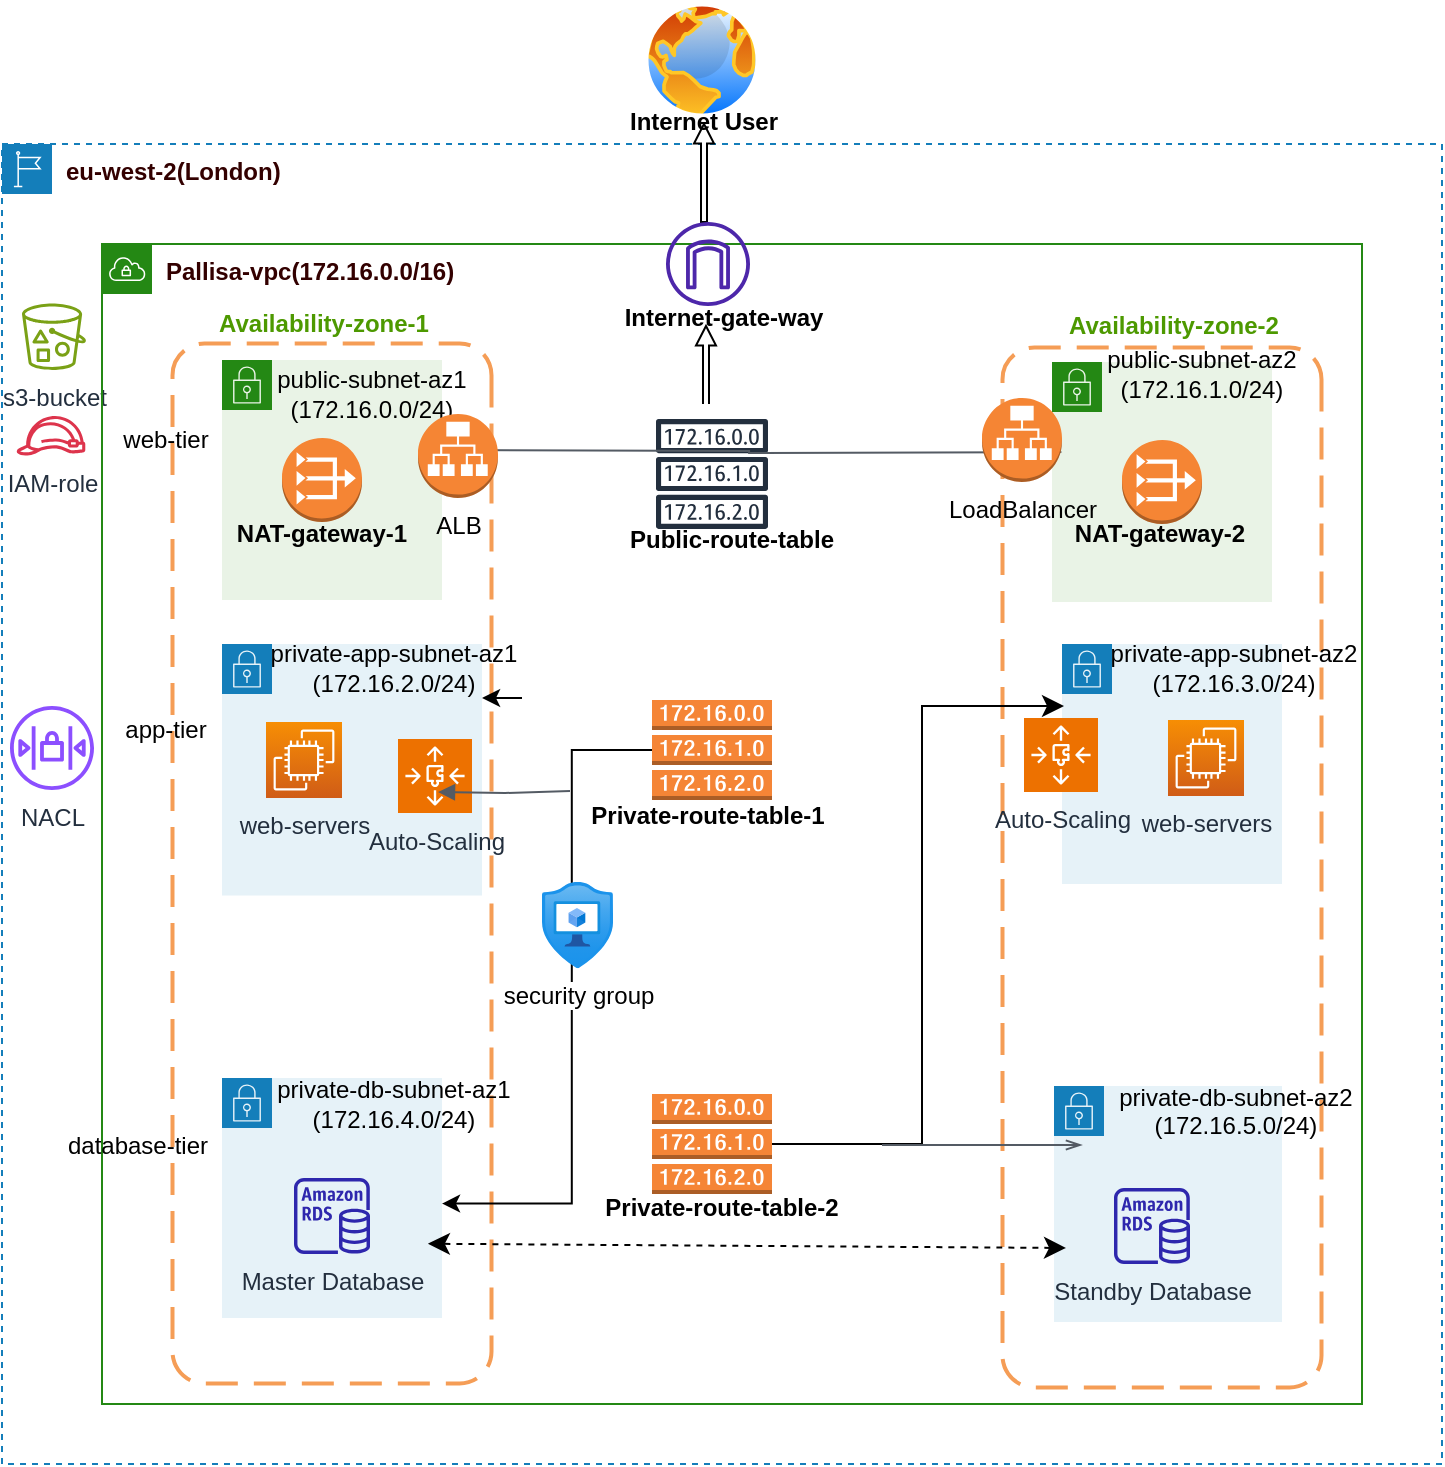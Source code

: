 <mxfile version="24.7.14">
  <diagram name="Page-1" id="TqnI2ub-_6kwJCbExEDC">
    <mxGraphModel dx="794" dy="539" grid="1" gridSize="10" guides="1" tooltips="1" connect="1" arrows="1" fold="1" page="1" pageScale="1" pageWidth="827" pageHeight="1169" math="0" shadow="0">
      <root>
        <mxCell id="0" />
        <mxCell id="1" parent="0" />
        <mxCell id="yGgAyHmsajy38QPP3W2E-4" value="&lt;font color=&quot;#330000&quot;&gt;&lt;b&gt;eu-west-2(London)&lt;/b&gt;&lt;/font&gt;" style="points=[[0,0],[0.25,0],[0.5,0],[0.75,0],[1,0],[1,0.25],[1,0.5],[1,0.75],[1,1],[0.75,1],[0.5,1],[0.25,1],[0,1],[0,0.75],[0,0.5],[0,0.25]];outlineConnect=0;gradientColor=none;html=1;whiteSpace=wrap;fontSize=12;fontStyle=0;container=1;pointerEvents=0;collapsible=0;recursiveResize=0;shape=mxgraph.aws4.group;grIcon=mxgraph.aws4.group_region;strokeColor=#147EBA;fillColor=none;verticalAlign=top;align=left;spacingLeft=30;fontColor=#147EBA;dashed=1;" parent="1" vertex="1">
          <mxGeometry x="70" y="130" width="720" height="660" as="geometry" />
        </mxCell>
        <mxCell id="l3h1iXhtRUFRe_0hEHng-68" value="" style="shape=singleArrow;direction=north;whiteSpace=wrap;html=1;" parent="yGgAyHmsajy38QPP3W2E-4" vertex="1">
          <mxGeometry x="346" y="-10" width="10" height="49" as="geometry" />
        </mxCell>
        <mxCell id="l3h1iXhtRUFRe_0hEHng-69" value="" style="shape=singleArrow;direction=north;whiteSpace=wrap;html=1;" parent="yGgAyHmsajy38QPP3W2E-4" vertex="1">
          <mxGeometry x="347" y="91" width="10" height="49" as="geometry" />
        </mxCell>
        <mxCell id="9jXI5bw4HcY4SePg3W03-1" value="IAM-role" style="sketch=0;outlineConnect=0;fontColor=#232F3E;gradientColor=none;fillColor=#DD344C;strokeColor=none;dashed=0;verticalLabelPosition=bottom;verticalAlign=top;align=center;html=1;fontSize=12;fontStyle=0;aspect=fixed;pointerEvents=1;shape=mxgraph.aws4.role;" parent="yGgAyHmsajy38QPP3W2E-4" vertex="1">
          <mxGeometry x="7" y="136" width="35" height="19.74" as="geometry" />
        </mxCell>
        <mxCell id="9jXI5bw4HcY4SePg3W03-11" value="s3-bucket" style="sketch=0;outlineConnect=0;fontColor=#232F3E;gradientColor=none;fillColor=#7AA116;strokeColor=none;dashed=0;verticalLabelPosition=bottom;verticalAlign=top;align=center;html=1;fontSize=12;fontStyle=0;aspect=fixed;pointerEvents=1;shape=mxgraph.aws4.bucket_with_objects;" parent="yGgAyHmsajy38QPP3W2E-4" vertex="1">
          <mxGeometry x="10" y="79.72" width="32" height="33.28" as="geometry" />
        </mxCell>
        <mxCell id="dD0jsyCHTaaFEvXc3gus-5" value="NACL" style="sketch=0;outlineConnect=0;fontColor=#232F3E;gradientColor=none;fillColor=#8C4FFF;strokeColor=none;dashed=0;verticalLabelPosition=bottom;verticalAlign=top;align=center;html=1;fontSize=12;fontStyle=0;aspect=fixed;pointerEvents=1;shape=mxgraph.aws4.network_access_control_list;" parent="yGgAyHmsajy38QPP3W2E-4" vertex="1">
          <mxGeometry x="4" y="281" width="42" height="42" as="geometry" />
        </mxCell>
        <mxCell id="yGgAyHmsajy38QPP3W2E-8" value="&lt;font color=&quot;#330000&quot;&gt;&lt;span style=&quot;caret-color: rgb(51, 0, 0);&quot;&gt;&lt;span&gt;Pallisa-vpc(172.16.0.0/16)&lt;/span&gt;&lt;/span&gt;&lt;/font&gt;" style="points=[[0,0],[0.25,0],[0.5,0],[0.75,0],[1,0],[1,0.25],[1,0.5],[1,0.75],[1,1],[0.75,1],[0.5,1],[0.25,1],[0,1],[0,0.75],[0,0.5],[0,0.25]];outlineConnect=0;gradientColor=none;html=1;whiteSpace=wrap;fontSize=12;fontStyle=1;container=1;pointerEvents=0;collapsible=0;recursiveResize=0;shape=mxgraph.aws4.group;grIcon=mxgraph.aws4.group_vpc;strokeColor=#248814;fillColor=none;verticalAlign=top;align=left;spacingLeft=30;fontColor=#AAB7B8;dashed=0;" parent="1" vertex="1">
          <mxGeometry x="120" y="180" width="630" height="580" as="geometry" />
        </mxCell>
        <mxCell id="yGgAyHmsajy38QPP3W2E-10" value="" style="rounded=1;arcSize=10;dashed=1;strokeColor=#F59D56;fillColor=none;gradientColor=none;dashPattern=8 4;strokeWidth=2;rotation=90;fontStyle=1" parent="yGgAyHmsajy38QPP3W2E-8" vertex="1">
          <mxGeometry x="-145" y="230" width="520" height="159.5" as="geometry" />
        </mxCell>
        <mxCell id="yGgAyHmsajy38QPP3W2E-15" value="" style="points=[[0,0],[0.25,0],[0.5,0],[0.75,0],[1,0],[1,0.25],[1,0.5],[1,0.75],[1,1],[0.75,1],[0.5,1],[0.25,1],[0,1],[0,0.75],[0,0.5],[0,0.25]];outlineConnect=0;gradientColor=none;html=1;whiteSpace=wrap;fontSize=12;fontStyle=0;container=1;pointerEvents=0;collapsible=0;recursiveResize=0;shape=mxgraph.aws4.group;grIcon=mxgraph.aws4.group_security_group;grStroke=0;strokeColor=#248814;fillColor=#E9F3E6;verticalAlign=top;align=left;spacingLeft=30;fontColor=#248814;dashed=0;" parent="yGgAyHmsajy38QPP3W2E-8" vertex="1">
          <mxGeometry x="60" y="58" width="110" height="120" as="geometry" />
        </mxCell>
        <mxCell id="l3h1iXhtRUFRe_0hEHng-8" value="" style="outlineConnect=0;dashed=0;verticalLabelPosition=bottom;verticalAlign=top;align=center;html=1;shape=mxgraph.aws3.vpc_nat_gateway;fillColor=#F58534;gradientColor=none;" parent="yGgAyHmsajy38QPP3W2E-15" vertex="1">
          <mxGeometry x="30" y="39" width="40" height="42" as="geometry" />
        </mxCell>
        <mxCell id="l3h1iXhtRUFRe_0hEHng-27" value="public-subnet-az1&lt;div&gt;(172.16.0.0/24)&lt;/div&gt;" style="text;html=1;strokeColor=none;fillColor=none;align=center;verticalAlign=middle;whiteSpace=wrap;rounded=0;" parent="yGgAyHmsajy38QPP3W2E-15" vertex="1">
          <mxGeometry x="20" y="2" width="110" height="30" as="geometry" />
        </mxCell>
        <mxCell id="l3h1iXhtRUFRe_0hEHng-71" value="NAT-gateway-1" style="text;html=1;strokeColor=none;fillColor=none;align=center;verticalAlign=middle;whiteSpace=wrap;rounded=0;fontStyle=1" parent="yGgAyHmsajy38QPP3W2E-15" vertex="1">
          <mxGeometry x="-5" y="72" width="110" height="30" as="geometry" />
        </mxCell>
        <mxCell id="yGgAyHmsajy38QPP3W2E-17" value="" style="rounded=1;arcSize=10;dashed=1;strokeColor=#F59D56;fillColor=none;gradientColor=none;dashPattern=8 4;strokeWidth=2;rotation=90;" parent="yGgAyHmsajy38QPP3W2E-8" vertex="1">
          <mxGeometry x="270" y="232" width="520" height="159.5" as="geometry" />
        </mxCell>
        <mxCell id="yGgAyHmsajy38QPP3W2E-18" value="" style="points=[[0,0],[0.25,0],[0.5,0],[0.75,0],[1,0],[1,0.25],[1,0.5],[1,0.75],[1,1],[0.75,1],[0.5,1],[0.25,1],[0,1],[0,0.75],[0,0.5],[0,0.25]];outlineConnect=0;gradientColor=none;html=1;whiteSpace=wrap;fontSize=12;fontStyle=0;container=1;pointerEvents=0;collapsible=0;recursiveResize=0;shape=mxgraph.aws4.group;grIcon=mxgraph.aws4.group_security_group;grStroke=0;strokeColor=#248814;fillColor=#E9F3E6;verticalAlign=top;align=left;spacingLeft=30;fontColor=#248814;dashed=0;" parent="yGgAyHmsajy38QPP3W2E-8" vertex="1">
          <mxGeometry x="475" y="59" width="110" height="120" as="geometry" />
        </mxCell>
        <mxCell id="l3h1iXhtRUFRe_0hEHng-9" value="" style="outlineConnect=0;dashed=0;verticalLabelPosition=bottom;verticalAlign=top;align=center;html=1;shape=mxgraph.aws3.vpc_nat_gateway;fillColor=#F58534;gradientColor=none;" parent="yGgAyHmsajy38QPP3W2E-18" vertex="1">
          <mxGeometry x="35" y="39" width="40" height="42" as="geometry" />
        </mxCell>
        <mxCell id="l3h1iXhtRUFRe_0hEHng-70" value="NAT-gateway-2" style="text;html=1;strokeColor=none;fillColor=none;align=center;verticalAlign=middle;whiteSpace=wrap;rounded=0;fontStyle=1" parent="yGgAyHmsajy38QPP3W2E-18" vertex="1">
          <mxGeometry x="-1" y="71" width="110" height="30" as="geometry" />
        </mxCell>
        <mxCell id="l3h1iXhtRUFRe_0hEHng-1" value="" style="points=[[0,0],[0.25,0],[0.5,0],[0.75,0],[1,0],[1,0.25],[1,0.5],[1,0.75],[1,1],[0.75,1],[0.5,1],[0.25,1],[0,1],[0,0.75],[0,0.5],[0,0.25]];outlineConnect=0;gradientColor=none;html=1;whiteSpace=wrap;fontSize=12;fontStyle=0;container=1;pointerEvents=0;collapsible=0;recursiveResize=0;shape=mxgraph.aws4.group;grIcon=mxgraph.aws4.group_security_group;grStroke=0;strokeColor=#147EBA;fillColor=#E6F2F8;verticalAlign=top;align=left;spacingLeft=30;fontColor=#147EBA;dashed=0;" parent="yGgAyHmsajy38QPP3W2E-8" vertex="1">
          <mxGeometry x="60" y="200" width="130" height="125.75" as="geometry" />
        </mxCell>
        <mxCell id="9jXI5bw4HcY4SePg3W03-4" value="Auto-Scaling" style="sketch=0;points=[[0,0,0],[0.25,0,0],[0.5,0,0],[0.75,0,0],[1,0,0],[0,1,0],[0.25,1,0],[0.5,1,0],[0.75,1,0],[1,1,0],[0,0.25,0],[0,0.5,0],[0,0.75,0],[1,0.25,0],[1,0.5,0],[1,0.75,0]];outlineConnect=0;fontColor=#232F3E;fillColor=#ED7100;strokeColor=#ffffff;dashed=0;verticalLabelPosition=bottom;verticalAlign=top;align=center;html=1;fontSize=12;fontStyle=0;aspect=fixed;shape=mxgraph.aws4.resourceIcon;resIcon=mxgraph.aws4.auto_scaling3;" parent="l3h1iXhtRUFRe_0hEHng-1" vertex="1">
          <mxGeometry x="88" y="47.5" width="37" height="37" as="geometry" />
        </mxCell>
        <mxCell id="l3h1iXhtRUFRe_0hEHng-3" value="" style="points=[[0,0],[0.25,0],[0.5,0],[0.75,0],[1,0],[1,0.25],[1,0.5],[1,0.75],[1,1],[0.75,1],[0.5,1],[0.25,1],[0,1],[0,0.75],[0,0.5],[0,0.25]];outlineConnect=0;gradientColor=none;html=1;whiteSpace=wrap;fontSize=12;fontStyle=0;container=1;pointerEvents=0;collapsible=0;recursiveResize=0;shape=mxgraph.aws4.group;grIcon=mxgraph.aws4.group_security_group;grStroke=0;strokeColor=#147EBA;fillColor=#E6F2F8;verticalAlign=top;align=left;spacingLeft=30;fontColor=#147EBA;dashed=0;" parent="yGgAyHmsajy38QPP3W2E-8" vertex="1">
          <mxGeometry x="60" y="417" width="110" height="120" as="geometry" />
        </mxCell>
        <mxCell id="l3h1iXhtRUFRe_0hEHng-13" value="Master Database" style="sketch=0;outlineConnect=0;fontColor=#232F3E;gradientColor=none;fillColor=#2E27AD;strokeColor=none;dashed=0;verticalLabelPosition=bottom;verticalAlign=top;align=center;html=1;fontSize=12;fontStyle=0;aspect=fixed;pointerEvents=1;shape=mxgraph.aws4.rds_instance;" parent="l3h1iXhtRUFRe_0hEHng-3" vertex="1">
          <mxGeometry x="36" y="50" width="38" height="38" as="geometry" />
        </mxCell>
        <mxCell id="l3h1iXhtRUFRe_0hEHng-5" value="" style="points=[[0,0],[0.25,0],[0.5,0],[0.75,0],[1,0],[1,0.25],[1,0.5],[1,0.75],[1,1],[0.75,1],[0.5,1],[0.25,1],[0,1],[0,0.75],[0,0.5],[0,0.25]];outlineConnect=0;gradientColor=none;html=1;whiteSpace=wrap;fontSize=12;fontStyle=0;container=1;pointerEvents=0;collapsible=0;recursiveResize=0;shape=mxgraph.aws4.group;grIcon=mxgraph.aws4.group_security_group;grStroke=0;strokeColor=#147EBA;fillColor=#E6F2F8;verticalAlign=top;align=left;spacingLeft=30;fontColor=#147EBA;dashed=0;" parent="yGgAyHmsajy38QPP3W2E-8" vertex="1">
          <mxGeometry x="476" y="421" width="114" height="118" as="geometry" />
        </mxCell>
        <mxCell id="l3h1iXhtRUFRe_0hEHng-14" value="Standby Database" style="sketch=0;outlineConnect=0;fontColor=#232F3E;gradientColor=none;fillColor=#2E27AD;strokeColor=none;dashed=0;verticalLabelPosition=bottom;verticalAlign=top;align=center;html=1;fontSize=12;fontStyle=0;aspect=fixed;pointerEvents=1;shape=mxgraph.aws4.rds_instance;" parent="l3h1iXhtRUFRe_0hEHng-5" vertex="1">
          <mxGeometry x="30" y="51" width="38" height="38" as="geometry" />
        </mxCell>
        <mxCell id="l3h1iXhtRUFRe_0hEHng-6" value="" style="points=[[0,0],[0.25,0],[0.5,0],[0.75,0],[1,0],[1,0.25],[1,0.5],[1,0.75],[1,1],[0.75,1],[0.5,1],[0.25,1],[0,1],[0,0.75],[0,0.5],[0,0.25]];outlineConnect=0;gradientColor=none;html=1;whiteSpace=wrap;fontSize=12;fontStyle=0;container=1;pointerEvents=0;collapsible=0;recursiveResize=0;shape=mxgraph.aws4.group;grIcon=mxgraph.aws4.group_security_group;grStroke=0;strokeColor=#147EBA;fillColor=#E6F2F8;verticalAlign=top;align=left;spacingLeft=30;fontColor=#147EBA;dashed=0;" parent="yGgAyHmsajy38QPP3W2E-8" vertex="1">
          <mxGeometry x="480" y="200" width="110" height="120" as="geometry" />
        </mxCell>
        <mxCell id="l3h1iXhtRUFRe_0hEHng-37" value="private-app-subnet-az2&lt;div&gt;(172.16.3.0/24)&lt;/div&gt;" style="text;html=1;strokeColor=none;fillColor=none;align=center;verticalAlign=middle;whiteSpace=wrap;rounded=0;" parent="l3h1iXhtRUFRe_0hEHng-6" vertex="1">
          <mxGeometry x="22" y="-3" width="128" height="30" as="geometry" />
        </mxCell>
        <mxCell id="l3h1iXhtRUFRe_0hEHng-7" value="" style="sketch=0;outlineConnect=0;fontColor=#232F3E;gradientColor=none;strokeColor=#232F3E;fillColor=#ffffff;dashed=0;verticalLabelPosition=bottom;verticalAlign=top;align=center;html=1;fontSize=12;fontStyle=0;aspect=fixed;shape=mxgraph.aws4.resourceIcon;resIcon=mxgraph.aws4.route_table;" parent="yGgAyHmsajy38QPP3W2E-8" vertex="1">
          <mxGeometry x="270" y="80" width="70" height="70" as="geometry" />
        </mxCell>
        <mxCell id="l3h1iXhtRUFRe_0hEHng-10" value="web-servers" style="sketch=0;points=[[0,0,0],[0.25,0,0],[0.5,0,0],[0.75,0,0],[1,0,0],[0,1,0],[0.25,1,0],[0.5,1,0],[0.75,1,0],[1,1,0],[0,0.25,0],[0,0.5,0],[0,0.75,0],[1,0.25,0],[1,0.5,0],[1,0.75,0]];outlineConnect=0;fontColor=#232F3E;gradientColor=#F78E04;gradientDirection=north;fillColor=#D05C17;strokeColor=#ffffff;dashed=0;verticalLabelPosition=bottom;verticalAlign=top;align=center;html=1;fontSize=12;fontStyle=0;aspect=fixed;shape=mxgraph.aws4.resourceIcon;resIcon=mxgraph.aws4.ec2;" parent="yGgAyHmsajy38QPP3W2E-8" vertex="1">
          <mxGeometry x="82" y="239" width="38" height="38" as="geometry" />
        </mxCell>
        <mxCell id="l3h1iXhtRUFRe_0hEHng-15" value="" style="sketch=0;outlineConnect=0;fontColor=#232F3E;gradientColor=none;fillColor=#4D27AA;strokeColor=none;dashed=0;verticalLabelPosition=bottom;verticalAlign=top;align=center;html=1;fontSize=12;fontStyle=0;aspect=fixed;pointerEvents=1;shape=mxgraph.aws4.internet_gateway;" parent="yGgAyHmsajy38QPP3W2E-8" vertex="1">
          <mxGeometry x="282" y="-11" width="42" height="42" as="geometry" />
        </mxCell>
        <mxCell id="l3h1iXhtRUFRe_0hEHng-65" value="" style="edgeStyle=orthogonalEdgeStyle;rounded=0;orthogonalLoop=1;jettySize=auto;html=1;entryX=0.827;entryY=0.155;entryDx=0;entryDy=0;entryPerimeter=0;" parent="yGgAyHmsajy38QPP3W2E-8" source="l3h1iXhtRUFRe_0hEHng-16" target="yGgAyHmsajy38QPP3W2E-10" edge="1">
          <mxGeometry relative="1" as="geometry">
            <Array as="points" />
          </mxGeometry>
        </mxCell>
        <mxCell id="l3h1iXhtRUFRe_0hEHng-16" value="" style="outlineConnect=0;dashed=0;verticalLabelPosition=bottom;verticalAlign=top;align=center;html=1;shape=mxgraph.aws3.route_table;fillColor=#F58536;gradientColor=none;" parent="yGgAyHmsajy38QPP3W2E-8" vertex="1">
          <mxGeometry x="275" y="228" width="60" height="50" as="geometry" />
        </mxCell>
        <mxCell id="l3h1iXhtRUFRe_0hEHng-17" value="" style="outlineConnect=0;dashed=0;verticalLabelPosition=bottom;verticalAlign=top;align=center;html=1;shape=mxgraph.aws3.route_table;fillColor=#F58536;gradientColor=none;" parent="yGgAyHmsajy38QPP3W2E-8" vertex="1">
          <mxGeometry x="275" y="425" width="60" height="50" as="geometry" />
        </mxCell>
        <mxCell id="l3h1iXhtRUFRe_0hEHng-23" value="Internet-gate-way" style="text;html=1;strokeColor=none;fillColor=none;align=center;verticalAlign=middle;whiteSpace=wrap;rounded=0;fontStyle=1" parent="yGgAyHmsajy38QPP3W2E-8" vertex="1">
          <mxGeometry x="256" y="22" width="110" height="30" as="geometry" />
        </mxCell>
        <mxCell id="l3h1iXhtRUFRe_0hEHng-25" value="Private-route-table-1" style="text;html=1;strokeColor=none;fillColor=none;align=center;verticalAlign=middle;whiteSpace=wrap;rounded=0;fontStyle=1" parent="yGgAyHmsajy38QPP3W2E-8" vertex="1">
          <mxGeometry x="243" y="271" width="120" height="30" as="geometry" />
        </mxCell>
        <mxCell id="l3h1iXhtRUFRe_0hEHng-26" value="Private-route-table-2" style="text;html=1;strokeColor=none;fillColor=none;align=center;verticalAlign=middle;whiteSpace=wrap;rounded=0;fontStyle=1" parent="yGgAyHmsajy38QPP3W2E-8" vertex="1">
          <mxGeometry x="250" y="467" width="120" height="30" as="geometry" />
        </mxCell>
        <mxCell id="l3h1iXhtRUFRe_0hEHng-29" value="Public-route-table" style="text;html=1;strokeColor=none;fillColor=none;align=center;verticalAlign=middle;whiteSpace=wrap;rounded=0;fontStyle=1" parent="yGgAyHmsajy38QPP3W2E-8" vertex="1">
          <mxGeometry x="260" y="133" width="110" height="30" as="geometry" />
        </mxCell>
        <mxCell id="l3h1iXhtRUFRe_0hEHng-30" value="web-tier" style="text;html=1;strokeColor=none;fillColor=none;align=center;verticalAlign=middle;whiteSpace=wrap;rounded=0;" parent="yGgAyHmsajy38QPP3W2E-8" vertex="1">
          <mxGeometry x="-13" y="83" width="90" height="30" as="geometry" />
        </mxCell>
        <mxCell id="l3h1iXhtRUFRe_0hEHng-31" value="app-tier" style="text;html=1;strokeColor=none;fillColor=none;align=center;verticalAlign=middle;whiteSpace=wrap;rounded=0;" parent="yGgAyHmsajy38QPP3W2E-8" vertex="1">
          <mxGeometry x="-13" y="228" width="90" height="30" as="geometry" />
        </mxCell>
        <mxCell id="l3h1iXhtRUFRe_0hEHng-32" value="database-tier" style="text;html=1;strokeColor=none;fillColor=none;align=center;verticalAlign=middle;whiteSpace=wrap;rounded=0;" parent="yGgAyHmsajy38QPP3W2E-8" vertex="1">
          <mxGeometry x="-27" y="436" width="90" height="30" as="geometry" />
        </mxCell>
        <mxCell id="l3h1iXhtRUFRe_0hEHng-35" value="private-app-subnet-az1&lt;div&gt;(172.16.2.0/24)&lt;/div&gt;" style="text;html=1;strokeColor=none;fillColor=none;align=center;verticalAlign=middle;whiteSpace=wrap;rounded=0;fontStyle=0" parent="yGgAyHmsajy38QPP3W2E-8" vertex="1">
          <mxGeometry x="82" y="197" width="128" height="30" as="geometry" />
        </mxCell>
        <mxCell id="l3h1iXhtRUFRe_0hEHng-36" value="public-subnet-az2&lt;div&gt;(172.16.1.0/24)&lt;/div&gt;" style="text;html=1;strokeColor=none;fillColor=none;align=center;verticalAlign=middle;whiteSpace=wrap;rounded=0;" parent="yGgAyHmsajy38QPP3W2E-8" vertex="1">
          <mxGeometry x="495" y="50" width="110" height="30" as="geometry" />
        </mxCell>
        <mxCell id="l3h1iXhtRUFRe_0hEHng-38" value="private-db-subnet-az1&lt;div&gt;(172.16.4.0/24)&lt;/div&gt;" style="text;html=1;strokeColor=none;fillColor=none;align=center;verticalAlign=middle;whiteSpace=wrap;rounded=0;" parent="yGgAyHmsajy38QPP3W2E-8" vertex="1">
          <mxGeometry x="82" y="415" width="128" height="30" as="geometry" />
        </mxCell>
        <mxCell id="l3h1iXhtRUFRe_0hEHng-39" value="private-db-subnet-az2&lt;div&gt;(172.16.5.0/24)&lt;/div&gt;&lt;div&gt;&lt;br&gt;&lt;/div&gt;" style="text;html=1;strokeColor=none;fillColor=none;align=center;verticalAlign=middle;whiteSpace=wrap;rounded=0;" parent="yGgAyHmsajy38QPP3W2E-8" vertex="1">
          <mxGeometry x="504" y="426" width="126" height="30" as="geometry" />
        </mxCell>
        <mxCell id="l3h1iXhtRUFRe_0hEHng-40" value="&lt;b&gt;Availability-zone-1&lt;/b&gt;" style="text;html=1;strokeColor=none;fillColor=none;align=center;verticalAlign=middle;whiteSpace=wrap;rounded=0;fontColor=#4D9900;" parent="yGgAyHmsajy38QPP3W2E-8" vertex="1">
          <mxGeometry x="56" y="25" width="110" height="30" as="geometry" />
        </mxCell>
        <mxCell id="l3h1iXhtRUFRe_0hEHng-42" value="&lt;b&gt;Availability-zone-2&lt;/b&gt;" style="text;html=1;strokeColor=none;fillColor=none;align=center;verticalAlign=middle;whiteSpace=wrap;rounded=0;fontColor=#4D9900;" parent="yGgAyHmsajy38QPP3W2E-8" vertex="1">
          <mxGeometry x="481" y="26" width="110" height="30" as="geometry" />
        </mxCell>
        <mxCell id="l3h1iXhtRUFRe_0hEHng-56" value="" style="edgeStyle=elbowEdgeStyle;elbow=horizontal;endArrow=classic;html=1;curved=0;rounded=0;endSize=8;startSize=8;entryX=0;entryY=0.5;entryDx=0;entryDy=0;entryPerimeter=0;" parent="yGgAyHmsajy38QPP3W2E-8" edge="1">
          <mxGeometry width="50" height="50" relative="1" as="geometry">
            <mxPoint x="335" y="450" as="sourcePoint" />
            <mxPoint x="481" y="231" as="targetPoint" />
            <Array as="points">
              <mxPoint x="410" y="450" />
            </Array>
          </mxGeometry>
        </mxCell>
        <mxCell id="l3h1iXhtRUFRe_0hEHng-59" value="" style="edgeStyle=orthogonalEdgeStyle;html=1;endArrow=openThin;elbow=vertical;startArrow=none;endFill=0;strokeColor=#545B64;rounded=0;" parent="yGgAyHmsajy38QPP3W2E-8" edge="1">
          <mxGeometry width="100" relative="1" as="geometry">
            <mxPoint x="390" y="450.5" as="sourcePoint" />
            <mxPoint x="490" y="450.5" as="targetPoint" />
          </mxGeometry>
        </mxCell>
        <mxCell id="l3h1iXhtRUFRe_0hEHng-66" value="" style="edgeStyle=orthogonalEdgeStyle;html=1;endArrow=none;elbow=vertical;startArrow=block;startFill=1;strokeColor=#545B64;rounded=0;" parent="yGgAyHmsajy38QPP3W2E-8" edge="1">
          <mxGeometry width="100" relative="1" as="geometry">
            <mxPoint x="168" y="274" as="sourcePoint" />
            <mxPoint x="234" y="273.5" as="targetPoint" />
          </mxGeometry>
        </mxCell>
        <mxCell id="l3h1iXhtRUFRe_0hEHng-67" value="" style="edgeStyle=orthogonalEdgeStyle;html=1;endArrow=block;elbow=vertical;startArrow=block;startFill=1;endFill=1;strokeColor=#545B64;rounded=0;exitX=0.25;exitY=0.31;exitDx=0;exitDy=0;exitPerimeter=0;entryX=0.114;entryY=0.813;entryDx=0;entryDy=0;entryPerimeter=0;" parent="yGgAyHmsajy38QPP3W2E-8" edge="1">
          <mxGeometry width="100" relative="1" as="geometry">
            <mxPoint x="166" y="103.02" as="sourcePoint" />
            <mxPoint x="480.077" y="104.03" as="targetPoint" />
          </mxGeometry>
        </mxCell>
        <mxCell id="dD0jsyCHTaaFEvXc3gus-1" style="edgeStyle=orthogonalEdgeStyle;rounded=0;orthogonalLoop=1;jettySize=auto;html=1;exitX=1;exitY=1;exitDx=0;exitDy=0;entryX=0.844;entryY=1;entryDx=0;entryDy=0;entryPerimeter=0;" parent="yGgAyHmsajy38QPP3W2E-8" source="l3h1iXhtRUFRe_0hEHng-35" target="l3h1iXhtRUFRe_0hEHng-35" edge="1">
          <mxGeometry relative="1" as="geometry" />
        </mxCell>
        <mxCell id="dD0jsyCHTaaFEvXc3gus-9" value="ALB" style="outlineConnect=0;dashed=0;verticalLabelPosition=bottom;verticalAlign=top;align=center;html=1;shape=mxgraph.aws3.application_load_balancer;fillColor=#F58534;gradientColor=none;" parent="yGgAyHmsajy38QPP3W2E-8" vertex="1">
          <mxGeometry x="158" y="85" width="40" height="42" as="geometry" />
        </mxCell>
        <mxCell id="9jXI5bw4HcY4SePg3W03-3" value="Auto-Scaling" style="sketch=0;points=[[0,0,0],[0.25,0,0],[0.5,0,0],[0.75,0,0],[1,0,0],[0,1,0],[0.25,1,0],[0.5,1,0],[0.75,1,0],[1,1,0],[0,0.25,0],[0,0.5,0],[0,0.75,0],[1,0.25,0],[1,0.5,0],[1,0.75,0]];outlineConnect=0;fontColor=#232F3E;fillColor=#ED7100;strokeColor=#ffffff;dashed=0;verticalLabelPosition=bottom;verticalAlign=top;align=center;html=1;fontSize=12;fontStyle=0;aspect=fixed;shape=mxgraph.aws4.resourceIcon;resIcon=mxgraph.aws4.auto_scaling3;" parent="yGgAyHmsajy38QPP3W2E-8" vertex="1">
          <mxGeometry x="461" y="237" width="37" height="37" as="geometry" />
        </mxCell>
        <mxCell id="9jXI5bw4HcY4SePg3W03-10" value="" style="endArrow=classic;startArrow=classic;html=1;rounded=0;fontSize=12;startSize=8;endSize=8;curved=1;dashed=1;entryX=0.881;entryY=0.005;entryDx=0;entryDy=0;exitX=0.184;exitY=1.001;exitDx=0;exitDy=0;exitPerimeter=0;entryPerimeter=0;" parent="yGgAyHmsajy38QPP3W2E-8" edge="1">
          <mxGeometry width="50" height="50" relative="1" as="geometry">
            <mxPoint x="481.992" y="501.99" as="sourcePoint" />
            <mxPoint x="162.953" y="499.87" as="targetPoint" />
          </mxGeometry>
        </mxCell>
        <mxCell id="l3h1iXhtRUFRe_0hEHng-18" value="" style="image;aspect=fixed;perimeter=ellipsePerimeter;html=1;align=center;shadow=0;dashed=0;spacingTop=3;image=img/lib/active_directory/internet_globe.svg;" parent="1" vertex="1">
          <mxGeometry x="390" y="58" width="60" height="60" as="geometry" />
        </mxCell>
        <mxCell id="l3h1iXhtRUFRe_0hEHng-22" value="Internet User" style="text;html=1;strokeColor=none;fillColor=none;align=center;verticalAlign=middle;whiteSpace=wrap;rounded=0;fontStyle=1" parent="1" vertex="1">
          <mxGeometry x="372" y="104" width="98" height="30" as="geometry" />
        </mxCell>
        <mxCell id="dD0jsyCHTaaFEvXc3gus-4" value="security group" style="image;aspect=fixed;html=1;points=[];align=center;fontSize=12;image=img/lib/azure2/security/Application_Security_Groups.svg;" parent="1" vertex="1">
          <mxGeometry x="340" y="499" width="35.53" height="43.14" as="geometry" />
        </mxCell>
        <mxCell id="dD0jsyCHTaaFEvXc3gus-11" value="LoadBalancer" style="outlineConnect=0;dashed=0;verticalLabelPosition=bottom;verticalAlign=top;align=center;html=1;shape=mxgraph.aws3.application_load_balancer;fillColor=#F58534;gradientColor=none;" parent="1" vertex="1">
          <mxGeometry x="560" y="257" width="40" height="42" as="geometry" />
        </mxCell>
        <mxCell id="dD0jsyCHTaaFEvXc3gus-15" value="web-servers" style="sketch=0;points=[[0,0,0],[0.25,0,0],[0.5,0,0],[0.75,0,0],[1,0,0],[0,1,0],[0.25,1,0],[0.5,1,0],[0.75,1,0],[1,1,0],[0,0.25,0],[0,0.5,0],[0,0.75,0],[1,0.25,0],[1,0.5,0],[1,0.75,0]];outlineConnect=0;fontColor=#232F3E;gradientColor=#F78E04;gradientDirection=north;fillColor=#D05C17;strokeColor=#ffffff;dashed=0;verticalLabelPosition=bottom;verticalAlign=top;align=center;html=1;fontSize=12;fontStyle=0;aspect=fixed;shape=mxgraph.aws4.resourceIcon;resIcon=mxgraph.aws4.ec2;" parent="1" vertex="1">
          <mxGeometry x="653" y="418" width="38" height="38" as="geometry" />
        </mxCell>
      </root>
    </mxGraphModel>
  </diagram>
</mxfile>
